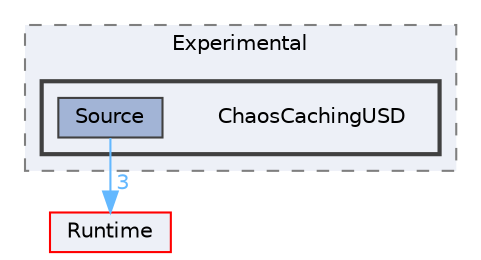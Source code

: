 digraph "ChaosCachingUSD"
{
 // INTERACTIVE_SVG=YES
 // LATEX_PDF_SIZE
  bgcolor="transparent";
  edge [fontname=Helvetica,fontsize=10,labelfontname=Helvetica,labelfontsize=10];
  node [fontname=Helvetica,fontsize=10,shape=box,height=0.2,width=0.4];
  compound=true
  subgraph clusterdir_6e0c5d987c338b0072956bd3eccf79be {
    graph [ bgcolor="#edf0f7", pencolor="grey50", label="Experimental", fontname=Helvetica,fontsize=10 style="filled,dashed", URL="dir_6e0c5d987c338b0072956bd3eccf79be.html",tooltip=""]
  subgraph clusterdir_063261357f378b4ef5f3d45d1556b71e {
    graph [ bgcolor="#edf0f7", pencolor="grey25", label="", fontname=Helvetica,fontsize=10 style="filled,bold", URL="dir_063261357f378b4ef5f3d45d1556b71e.html",tooltip=""]
    dir_063261357f378b4ef5f3d45d1556b71e [shape=plaintext, label="ChaosCachingUSD"];
  dir_07a91577d9ac2dc17983245ce398900f [label="Source", fillcolor="#a2b4d6", color="grey25", style="filled", URL="dir_07a91577d9ac2dc17983245ce398900f.html",tooltip=""];
  }
  }
  dir_7536b172fbd480bfd146a1b1acd6856b [label="Runtime", fillcolor="#edf0f7", color="red", style="filled", URL="dir_7536b172fbd480bfd146a1b1acd6856b.html",tooltip=""];
  dir_07a91577d9ac2dc17983245ce398900f->dir_7536b172fbd480bfd146a1b1acd6856b [headlabel="3", labeldistance=1.5 headhref="dir_001065_000984.html" href="dir_001065_000984.html" color="steelblue1" fontcolor="steelblue1"];
}
